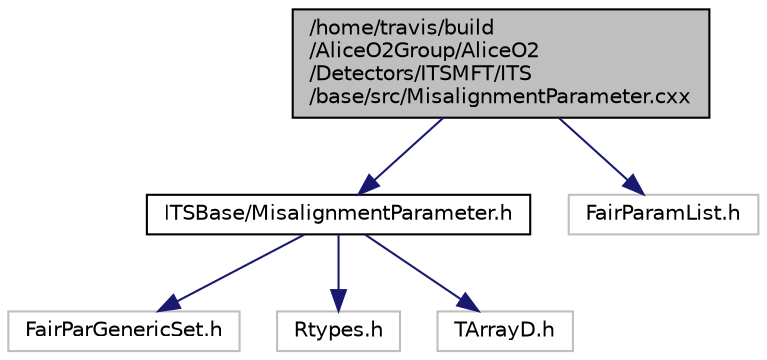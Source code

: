 digraph "/home/travis/build/AliceO2Group/AliceO2/Detectors/ITSMFT/ITS/base/src/MisalignmentParameter.cxx"
{
 // INTERACTIVE_SVG=YES
  bgcolor="transparent";
  edge [fontname="Helvetica",fontsize="10",labelfontname="Helvetica",labelfontsize="10"];
  node [fontname="Helvetica",fontsize="10",shape=record];
  Node0 [label="/home/travis/build\l/AliceO2Group/AliceO2\l/Detectors/ITSMFT/ITS\l/base/src/MisalignmentParameter.cxx",height=0.2,width=0.4,color="black", fillcolor="grey75", style="filled", fontcolor="black"];
  Node0 -> Node1 [color="midnightblue",fontsize="10",style="solid",fontname="Helvetica"];
  Node1 [label="ITSBase/MisalignmentParameter.h",height=0.2,width=0.4,color="black",URL="$d8/d2f/MisalignmentParameter_8h.html",tooltip="Definition of the MisalignmentParameter class. "];
  Node1 -> Node2 [color="midnightblue",fontsize="10",style="solid",fontname="Helvetica"];
  Node2 [label="FairParGenericSet.h",height=0.2,width=0.4,color="grey75"];
  Node1 -> Node3 [color="midnightblue",fontsize="10",style="solid",fontname="Helvetica"];
  Node3 [label="Rtypes.h",height=0.2,width=0.4,color="grey75"];
  Node1 -> Node4 [color="midnightblue",fontsize="10",style="solid",fontname="Helvetica"];
  Node4 [label="TArrayD.h",height=0.2,width=0.4,color="grey75"];
  Node0 -> Node5 [color="midnightblue",fontsize="10",style="solid",fontname="Helvetica"];
  Node5 [label="FairParamList.h",height=0.2,width=0.4,color="grey75"];
}
